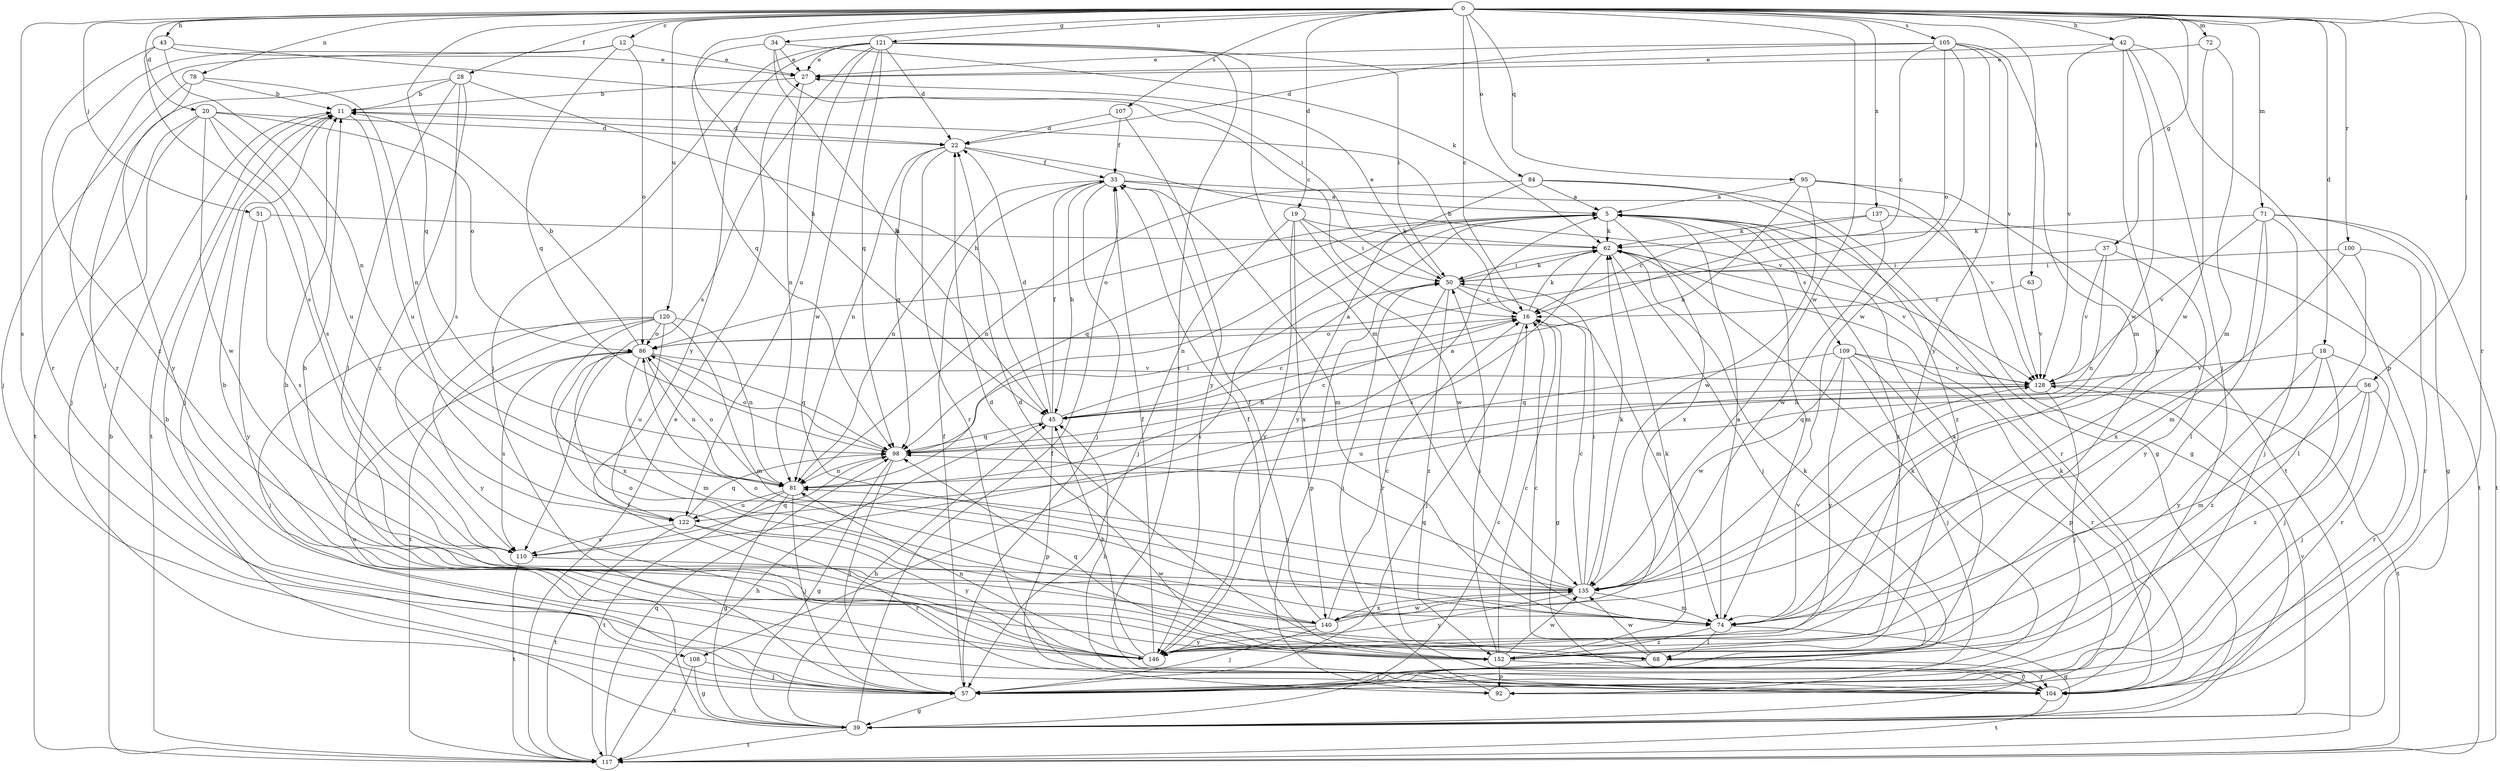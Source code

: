 strict digraph  {
0;
5;
11;
12;
16;
18;
19;
20;
22;
27;
28;
33;
34;
37;
39;
42;
43;
45;
50;
51;
56;
57;
62;
63;
68;
71;
72;
74;
78;
81;
84;
86;
92;
95;
98;
100;
104;
105;
107;
108;
109;
110;
117;
120;
121;
122;
128;
135;
137;
140;
146;
152;
0 -> 12  [label=c];
0 -> 16  [label=c];
0 -> 18  [label=d];
0 -> 19  [label=d];
0 -> 20  [label=d];
0 -> 28  [label=f];
0 -> 34  [label=g];
0 -> 37  [label=g];
0 -> 42  [label=h];
0 -> 43  [label=h];
0 -> 45  [label=h];
0 -> 51  [label=j];
0 -> 56  [label=j];
0 -> 63  [label=l];
0 -> 71  [label=m];
0 -> 72  [label=m];
0 -> 78  [label=n];
0 -> 84  [label=o];
0 -> 95  [label=q];
0 -> 98  [label=q];
0 -> 100  [label=r];
0 -> 104  [label=r];
0 -> 105  [label=s];
0 -> 107  [label=s];
0 -> 108  [label=s];
0 -> 120  [label=u];
0 -> 121  [label=u];
0 -> 135  [label=w];
0 -> 137  [label=x];
5 -> 62  [label=k];
5 -> 74  [label=m];
5 -> 81  [label=n];
5 -> 86  [label=o];
5 -> 98  [label=q];
5 -> 104  [label=r];
5 -> 108  [label=s];
5 -> 109  [label=s];
5 -> 140  [label=x];
5 -> 152  [label=z];
11 -> 22  [label=d];
11 -> 57  [label=j];
11 -> 117  [label=t];
11 -> 122  [label=u];
12 -> 27  [label=e];
12 -> 86  [label=o];
12 -> 98  [label=q];
12 -> 104  [label=r];
12 -> 152  [label=z];
16 -> 11  [label=b];
16 -> 39  [label=g];
16 -> 57  [label=j];
16 -> 62  [label=k];
16 -> 86  [label=o];
18 -> 57  [label=j];
18 -> 104  [label=r];
18 -> 128  [label=v];
18 -> 146  [label=y];
18 -> 152  [label=z];
19 -> 50  [label=i];
19 -> 57  [label=j];
19 -> 62  [label=k];
19 -> 135  [label=w];
19 -> 140  [label=x];
19 -> 146  [label=y];
20 -> 22  [label=d];
20 -> 57  [label=j];
20 -> 86  [label=o];
20 -> 110  [label=s];
20 -> 117  [label=t];
20 -> 122  [label=u];
20 -> 135  [label=w];
22 -> 33  [label=f];
22 -> 81  [label=n];
22 -> 98  [label=q];
22 -> 104  [label=r];
22 -> 128  [label=v];
27 -> 11  [label=b];
27 -> 81  [label=n];
28 -> 11  [label=b];
28 -> 45  [label=h];
28 -> 57  [label=j];
28 -> 68  [label=l];
28 -> 110  [label=s];
28 -> 152  [label=z];
33 -> 5  [label=a];
33 -> 45  [label=h];
33 -> 57  [label=j];
33 -> 74  [label=m];
33 -> 81  [label=n];
33 -> 128  [label=v];
34 -> 27  [label=e];
34 -> 45  [label=h];
34 -> 50  [label=i];
34 -> 62  [label=k];
34 -> 98  [label=q];
37 -> 50  [label=i];
37 -> 81  [label=n];
37 -> 128  [label=v];
37 -> 146  [label=y];
39 -> 11  [label=b];
39 -> 16  [label=c];
39 -> 33  [label=f];
39 -> 45  [label=h];
39 -> 86  [label=o];
39 -> 117  [label=t];
39 -> 128  [label=v];
42 -> 27  [label=e];
42 -> 57  [label=j];
42 -> 92  [label=p];
42 -> 128  [label=v];
42 -> 135  [label=w];
42 -> 146  [label=y];
43 -> 16  [label=c];
43 -> 27  [label=e];
43 -> 81  [label=n];
43 -> 104  [label=r];
43 -> 110  [label=s];
45 -> 5  [label=a];
45 -> 16  [label=c];
45 -> 22  [label=d];
45 -> 33  [label=f];
45 -> 92  [label=p];
45 -> 98  [label=q];
50 -> 16  [label=c];
50 -> 27  [label=e];
50 -> 62  [label=k];
50 -> 74  [label=m];
50 -> 92  [label=p];
50 -> 104  [label=r];
50 -> 152  [label=z];
51 -> 62  [label=k];
51 -> 110  [label=s];
51 -> 146  [label=y];
56 -> 45  [label=h];
56 -> 57  [label=j];
56 -> 74  [label=m];
56 -> 98  [label=q];
56 -> 104  [label=r];
56 -> 152  [label=z];
57 -> 33  [label=f];
57 -> 39  [label=g];
57 -> 62  [label=k];
62 -> 50  [label=i];
62 -> 57  [label=j];
62 -> 110  [label=s];
62 -> 128  [label=v];
63 -> 16  [label=c];
63 -> 128  [label=v];
68 -> 5  [label=a];
68 -> 16  [label=c];
68 -> 22  [label=d];
68 -> 57  [label=j];
68 -> 104  [label=r];
68 -> 135  [label=w];
71 -> 39  [label=g];
71 -> 57  [label=j];
71 -> 62  [label=k];
71 -> 68  [label=l];
71 -> 74  [label=m];
71 -> 117  [label=t];
71 -> 128  [label=v];
72 -> 27  [label=e];
72 -> 74  [label=m];
72 -> 135  [label=w];
74 -> 5  [label=a];
74 -> 39  [label=g];
74 -> 68  [label=l];
74 -> 86  [label=o];
74 -> 128  [label=v];
74 -> 152  [label=z];
78 -> 11  [label=b];
78 -> 57  [label=j];
78 -> 81  [label=n];
78 -> 146  [label=y];
81 -> 5  [label=a];
81 -> 39  [label=g];
81 -> 57  [label=j];
81 -> 86  [label=o];
81 -> 117  [label=t];
81 -> 122  [label=u];
84 -> 5  [label=a];
84 -> 39  [label=g];
84 -> 81  [label=n];
84 -> 146  [label=y];
84 -> 152  [label=z];
86 -> 11  [label=b];
86 -> 68  [label=l];
86 -> 74  [label=m];
86 -> 81  [label=n];
86 -> 98  [label=q];
86 -> 110  [label=s];
86 -> 128  [label=v];
92 -> 50  [label=i];
92 -> 62  [label=k];
95 -> 5  [label=a];
95 -> 39  [label=g];
95 -> 45  [label=h];
95 -> 117  [label=t];
95 -> 135  [label=w];
98 -> 16  [label=c];
98 -> 39  [label=g];
98 -> 50  [label=i];
98 -> 57  [label=j];
98 -> 81  [label=n];
98 -> 86  [label=o];
100 -> 50  [label=i];
100 -> 68  [label=l];
100 -> 104  [label=r];
100 -> 140  [label=x];
104 -> 45  [label=h];
104 -> 62  [label=k];
104 -> 117  [label=t];
105 -> 16  [label=c];
105 -> 22  [label=d];
105 -> 27  [label=e];
105 -> 74  [label=m];
105 -> 86  [label=o];
105 -> 128  [label=v];
105 -> 135  [label=w];
105 -> 146  [label=y];
107 -> 22  [label=d];
107 -> 33  [label=f];
107 -> 146  [label=y];
108 -> 39  [label=g];
108 -> 57  [label=j];
108 -> 117  [label=t];
109 -> 57  [label=j];
109 -> 92  [label=p];
109 -> 98  [label=q];
109 -> 104  [label=r];
109 -> 128  [label=v];
109 -> 135  [label=w];
109 -> 146  [label=y];
110 -> 98  [label=q];
110 -> 117  [label=t];
110 -> 135  [label=w];
117 -> 11  [label=b];
117 -> 27  [label=e];
117 -> 45  [label=h];
117 -> 98  [label=q];
120 -> 57  [label=j];
120 -> 74  [label=m];
120 -> 81  [label=n];
120 -> 86  [label=o];
120 -> 117  [label=t];
120 -> 122  [label=u];
120 -> 140  [label=x];
120 -> 146  [label=y];
121 -> 22  [label=d];
121 -> 27  [label=e];
121 -> 50  [label=i];
121 -> 57  [label=j];
121 -> 74  [label=m];
121 -> 98  [label=q];
121 -> 104  [label=r];
121 -> 110  [label=s];
121 -> 122  [label=u];
121 -> 135  [label=w];
121 -> 146  [label=y];
122 -> 98  [label=q];
122 -> 104  [label=r];
122 -> 110  [label=s];
122 -> 117  [label=t];
122 -> 146  [label=y];
128 -> 45  [label=h];
128 -> 57  [label=j];
128 -> 117  [label=t];
128 -> 122  [label=u];
135 -> 16  [label=c];
135 -> 50  [label=i];
135 -> 62  [label=k];
135 -> 74  [label=m];
135 -> 81  [label=n];
135 -> 98  [label=q];
135 -> 140  [label=x];
135 -> 146  [label=y];
137 -> 16  [label=c];
137 -> 62  [label=k];
137 -> 117  [label=t];
137 -> 135  [label=w];
140 -> 11  [label=b];
140 -> 16  [label=c];
140 -> 33  [label=f];
140 -> 57  [label=j];
140 -> 86  [label=o];
140 -> 135  [label=w];
140 -> 146  [label=y];
146 -> 11  [label=b];
146 -> 33  [label=f];
146 -> 45  [label=h];
146 -> 81  [label=n];
152 -> 11  [label=b];
152 -> 16  [label=c];
152 -> 22  [label=d];
152 -> 33  [label=f];
152 -> 50  [label=i];
152 -> 62  [label=k];
152 -> 92  [label=p];
152 -> 98  [label=q];
152 -> 104  [label=r];
152 -> 135  [label=w];
}
